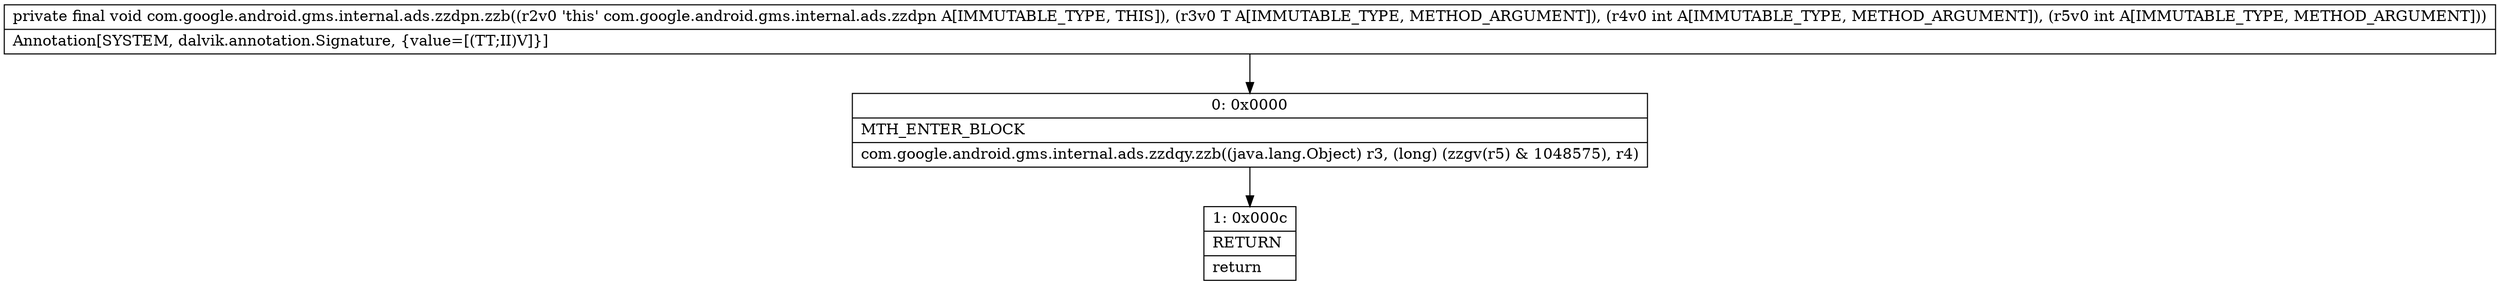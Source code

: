 digraph "CFG forcom.google.android.gms.internal.ads.zzdpn.zzb(Ljava\/lang\/Object;II)V" {
Node_0 [shape=record,label="{0\:\ 0x0000|MTH_ENTER_BLOCK\l|com.google.android.gms.internal.ads.zzdqy.zzb((java.lang.Object) r3, (long) (zzgv(r5) & 1048575), r4)\l}"];
Node_1 [shape=record,label="{1\:\ 0x000c|RETURN\l|return\l}"];
MethodNode[shape=record,label="{private final void com.google.android.gms.internal.ads.zzdpn.zzb((r2v0 'this' com.google.android.gms.internal.ads.zzdpn A[IMMUTABLE_TYPE, THIS]), (r3v0 T A[IMMUTABLE_TYPE, METHOD_ARGUMENT]), (r4v0 int A[IMMUTABLE_TYPE, METHOD_ARGUMENT]), (r5v0 int A[IMMUTABLE_TYPE, METHOD_ARGUMENT]))  | Annotation[SYSTEM, dalvik.annotation.Signature, \{value=[(TT;II)V]\}]\l}"];
MethodNode -> Node_0;
Node_0 -> Node_1;
}

